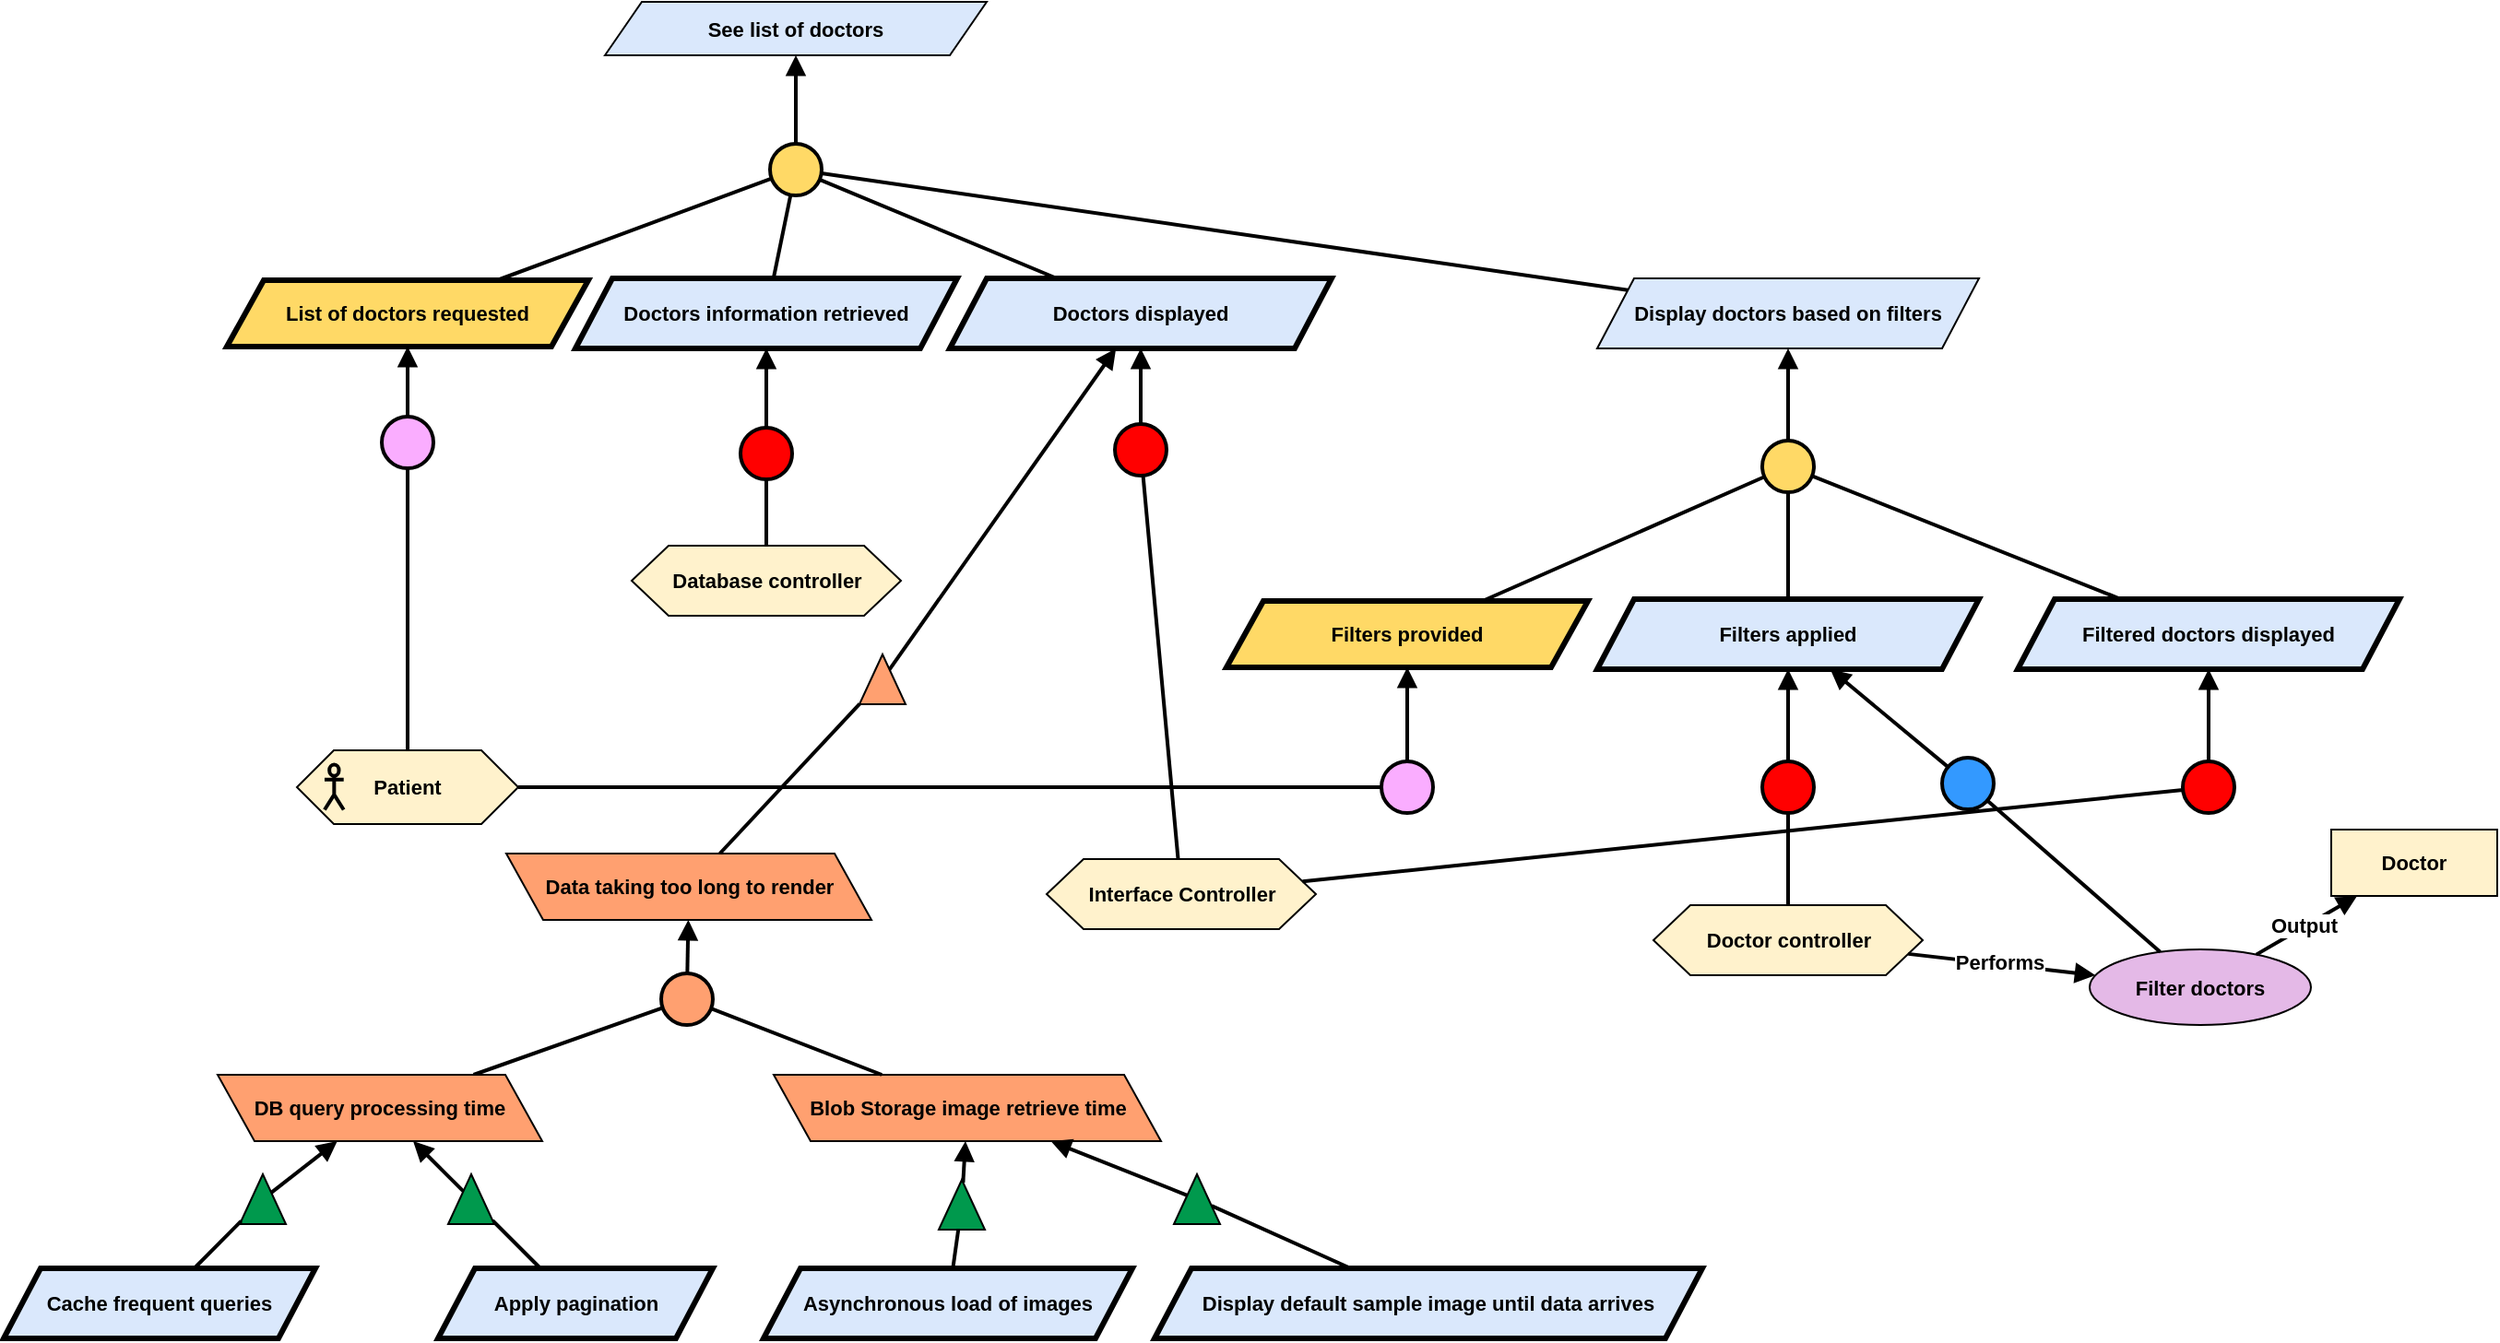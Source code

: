 <mxfile version="24.2.7" type="github">
  <diagram name="Page-1" id="ee1Z87Gk3CVDDKr3bbFb">
    <mxGraphModel dx="4634" dy="338" grid="0" gridSize="10" guides="1" tooltips="1" connect="1" arrows="1" fold="1" page="0" pageScale="1" pageWidth="827" pageHeight="1169" math="0" shadow="0">
      <root>
        <mxCell id="0" />
        <mxCell id="1" parent="0" />
        <mxCell id="4inZ2WwJJF7acPCkOvNZ-1" value="&lt;b&gt;See list of doctors&lt;/b&gt;" style="shape=parallelogram;perimeter=parallelogramPerimeter;whiteSpace=wrap;html=1;fixedSize=1;fillColor=#dae8fc;strokeColor=#000000;fontFamily=Helvetica;fontSize=11;fontColor=default;labelBackgroundColor=none;" parent="1" vertex="1">
          <mxGeometry x="-2485" y="549" width="207" height="29" as="geometry" />
        </mxCell>
        <mxCell id="ZVA24bUqgCefPZl9Vzj5-2" value="" style="ellipse;whiteSpace=wrap;html=1;aspect=fixed;fillColor=#FFD966;strokeWidth=2;" parent="1" vertex="1">
          <mxGeometry x="-2395.5" y="626" width="28" height="28" as="geometry" />
        </mxCell>
        <mxCell id="ZVA24bUqgCefPZl9Vzj5-3" value="" style="endArrow=block;html=1;rounded=0;endFill=1;strokeWidth=2;" parent="1" source="ZVA24bUqgCefPZl9Vzj5-2" target="4inZ2WwJJF7acPCkOvNZ-1" edge="1">
          <mxGeometry width="50" height="50" relative="1" as="geometry">
            <mxPoint x="-2358.005" y="734.972" as="sourcePoint" />
            <mxPoint x="-2381" y="590" as="targetPoint" />
          </mxGeometry>
        </mxCell>
        <mxCell id="ZVA24bUqgCefPZl9Vzj5-4" value="" style="endArrow=none;html=1;rounded=0;strokeWidth=2;" parent="1" source="ZVA24bUqgCefPZl9Vzj5-5" target="ZVA24bUqgCefPZl9Vzj5-2" edge="1">
          <mxGeometry width="50" height="50" relative="1" as="geometry">
            <mxPoint x="-2453" y="724" as="sourcePoint" />
            <mxPoint x="-2334" y="733" as="targetPoint" />
          </mxGeometry>
        </mxCell>
        <mxCell id="ZVA24bUqgCefPZl9Vzj5-5" value="&lt;b&gt;List of doctors requested&lt;/b&gt;" style="shape=parallelogram;perimeter=parallelogramPerimeter;whiteSpace=wrap;html=1;fixedSize=1;fillColor=#FFD966;strokeColor=#000000;strokeWidth=3;fontFamily=Helvetica;fontSize=11;fontColor=default;labelBackgroundColor=none;" parent="1" vertex="1">
          <mxGeometry x="-2690" y="700" width="196" height="36" as="geometry" />
        </mxCell>
        <mxCell id="ZVA24bUqgCefPZl9Vzj5-6" value="&lt;b&gt;Doctors displayed&lt;/b&gt;" style="shape=parallelogram;perimeter=parallelogramPerimeter;whiteSpace=wrap;html=1;fixedSize=1;fillColor=#dae8fc;strokeColor=#000000;fontFamily=Helvetica;fontSize=11;fontColor=default;labelBackgroundColor=none;strokeWidth=3;" parent="1" vertex="1">
          <mxGeometry x="-2298" y="699" width="207" height="38" as="geometry" />
        </mxCell>
        <mxCell id="ZVA24bUqgCefPZl9Vzj5-7" value="" style="endArrow=none;html=1;rounded=0;strokeWidth=2;" parent="1" source="ZVA24bUqgCefPZl9Vzj5-6" target="ZVA24bUqgCefPZl9Vzj5-2" edge="1">
          <mxGeometry width="50" height="50" relative="1" as="geometry">
            <mxPoint x="-2520" y="756" as="sourcePoint" />
            <mxPoint x="-2383" y="670" as="targetPoint" />
          </mxGeometry>
        </mxCell>
        <mxCell id="ZVA24bUqgCefPZl9Vzj5-10" value="" style="endArrow=none;html=1;rounded=0;strokeWidth=2;" parent="1" source="ZVA24bUqgCefPZl9Vzj5-41" target="ZVA24bUqgCefPZl9Vzj5-2" edge="1">
          <mxGeometry width="50" height="50" relative="1" as="geometry">
            <mxPoint x="-2059.428" y="702.57" as="sourcePoint" />
            <mxPoint x="-2367" y="676" as="targetPoint" />
          </mxGeometry>
        </mxCell>
        <mxCell id="ZVA24bUqgCefPZl9Vzj5-11" value="" style="ellipse;whiteSpace=wrap;html=1;aspect=fixed;fillColor=#FAADFF;strokeWidth=2;fontFamily=Helvetica;fontSize=11;fontColor=default;labelBackgroundColor=default;" parent="1" vertex="1">
          <mxGeometry x="-2606" y="774" width="28" height="28" as="geometry" />
        </mxCell>
        <mxCell id="ZVA24bUqgCefPZl9Vzj5-12" value="" style="endArrow=block;html=1;rounded=0;endFill=1;strokeWidth=2;strokeColor=default;align=center;verticalAlign=middle;fontFamily=Helvetica;fontSize=11;fontColor=default;labelBackgroundColor=default;" parent="1" source="ZVA24bUqgCefPZl9Vzj5-11" target="ZVA24bUqgCefPZl9Vzj5-5" edge="1">
          <mxGeometry width="50" height="50" relative="1" as="geometry">
            <mxPoint x="-2671.005" y="785.972" as="sourcePoint" />
            <mxPoint x="-2675" y="741" as="targetPoint" />
          </mxGeometry>
        </mxCell>
        <mxCell id="ZVA24bUqgCefPZl9Vzj5-13" value="" style="endArrow=none;html=1;rounded=0;strokeWidth=2;strokeColor=default;align=center;verticalAlign=middle;fontFamily=Helvetica;fontSize=11;fontColor=default;labelBackgroundColor=default;" parent="1" source="ZVA24bUqgCefPZl9Vzj5-15" target="ZVA24bUqgCefPZl9Vzj5-11" edge="1">
          <mxGeometry width="50" height="50" relative="1" as="geometry">
            <mxPoint x="-2672" y="848" as="sourcePoint" />
            <mxPoint x="-2647" y="784" as="targetPoint" />
          </mxGeometry>
        </mxCell>
        <mxCell id="ZVA24bUqgCefPZl9Vzj5-14" value="" style="group" parent="1" vertex="1" connectable="0">
          <mxGeometry x="-2652" y="955" width="120" height="40" as="geometry" />
        </mxCell>
        <mxCell id="ZVA24bUqgCefPZl9Vzj5-15" value="&lt;div&gt;&lt;b&gt;Patient&lt;/b&gt;&lt;/div&gt;" style="shape=hexagon;perimeter=hexagonPerimeter2;whiteSpace=wrap;html=1;fixedSize=1;fillColor=#FFF2CC;fontFamily=Helvetica;fontSize=11;fontColor=default;labelBackgroundColor=none;" parent="ZVA24bUqgCefPZl9Vzj5-14" vertex="1">
          <mxGeometry width="120" height="40" as="geometry" />
        </mxCell>
        <mxCell id="ZVA24bUqgCefPZl9Vzj5-16" value="" style="shape=umlActor;verticalLabelPosition=bottom;verticalAlign=top;html=1;outlineConnect=0;fillColor=none;strokeWidth=2;fontFamily=Helvetica;fontSize=11;fontColor=default;labelBackgroundColor=default;" parent="ZVA24bUqgCefPZl9Vzj5-14" vertex="1">
          <mxGeometry x="14.983" y="7.75" width="10.373" height="24.5" as="geometry" />
        </mxCell>
        <mxCell id="ZVA24bUqgCefPZl9Vzj5-17" value="" style="ellipse;whiteSpace=wrap;html=1;aspect=fixed;fillColor=#FF0000;strokeWidth=2;" parent="1" vertex="1">
          <mxGeometry x="-2411.5" y="780" width="28" height="28" as="geometry" />
        </mxCell>
        <mxCell id="ZVA24bUqgCefPZl9Vzj5-18" value="" style="endArrow=block;html=1;rounded=0;endFill=1;strokeWidth=2;" parent="1" source="ZVA24bUqgCefPZl9Vzj5-17" target="ZVA24bUqgCefPZl9Vzj5-21" edge="1">
          <mxGeometry width="50" height="50" relative="1" as="geometry">
            <mxPoint x="-2194.005" y="886.972" as="sourcePoint" />
            <mxPoint x="-2429.397" y="744" as="targetPoint" />
          </mxGeometry>
        </mxCell>
        <mxCell id="ZVA24bUqgCefPZl9Vzj5-19" value="" style="endArrow=none;html=1;rounded=0;strokeWidth=2;" parent="1" source="ZVA24bUqgCefPZl9Vzj5-20" target="ZVA24bUqgCefPZl9Vzj5-17" edge="1">
          <mxGeometry width="50" height="50" relative="1" as="geometry">
            <mxPoint x="-2189.649" y="1037.5" as="sourcePoint" />
            <mxPoint x="-2101" y="888.5" as="targetPoint" />
          </mxGeometry>
        </mxCell>
        <mxCell id="ZVA24bUqgCefPZl9Vzj5-20" value="&lt;div&gt;&lt;b&gt;Database controller&lt;/b&gt;&lt;/div&gt;" style="shape=hexagon;perimeter=hexagonPerimeter2;whiteSpace=wrap;html=1;fixedSize=1;fillColor=#FFF2CC;fontFamily=Helvetica;fontSize=11;fontColor=default;labelBackgroundColor=none;" parent="1" vertex="1">
          <mxGeometry x="-2470.5" y="844" width="146" height="38" as="geometry" />
        </mxCell>
        <mxCell id="ZVA24bUqgCefPZl9Vzj5-21" value="&lt;b&gt;Doctors information retrieved&lt;/b&gt;" style="shape=parallelogram;perimeter=parallelogramPerimeter;whiteSpace=wrap;html=1;fixedSize=1;fillColor=#dae8fc;strokeColor=#000000;fontFamily=Helvetica;fontSize=11;fontColor=default;labelBackgroundColor=none;strokeWidth=3;" parent="1" vertex="1">
          <mxGeometry x="-2501" y="699" width="207" height="38" as="geometry" />
        </mxCell>
        <mxCell id="ZVA24bUqgCefPZl9Vzj5-22" value="" style="endArrow=none;html=1;rounded=0;strokeWidth=2;" parent="1" source="ZVA24bUqgCefPZl9Vzj5-21" target="ZVA24bUqgCefPZl9Vzj5-2" edge="1">
          <mxGeometry width="50" height="50" relative="1" as="geometry">
            <mxPoint x="-2239" y="711" as="sourcePoint" />
            <mxPoint x="-2359" y="656" as="targetPoint" />
          </mxGeometry>
        </mxCell>
        <mxCell id="ZVA24bUqgCefPZl9Vzj5-23" value="" style="ellipse;whiteSpace=wrap;html=1;aspect=fixed;fillColor=#FF0000;strokeWidth=2;" parent="1" vertex="1">
          <mxGeometry x="-2208.5" y="778" width="28" height="28" as="geometry" />
        </mxCell>
        <mxCell id="ZVA24bUqgCefPZl9Vzj5-24" value="" style="endArrow=block;html=1;rounded=0;endFill=1;strokeWidth=2;" parent="1" source="ZVA24bUqgCefPZl9Vzj5-23" target="ZVA24bUqgCefPZl9Vzj5-6" edge="1">
          <mxGeometry width="50" height="50" relative="1" as="geometry">
            <mxPoint x="-1977.505" y="893.972" as="sourcePoint" />
            <mxPoint x="-2180.5" y="744" as="targetPoint" />
          </mxGeometry>
        </mxCell>
        <mxCell id="ZVA24bUqgCefPZl9Vzj5-25" value="" style="endArrow=none;html=1;rounded=0;strokeWidth=2;" parent="1" source="ZVA24bUqgCefPZl9Vzj5-26" target="ZVA24bUqgCefPZl9Vzj5-23" edge="1">
          <mxGeometry width="50" height="50" relative="1" as="geometry">
            <mxPoint x="-1973.149" y="1044.5" as="sourcePoint" />
            <mxPoint x="-1884.5" y="895.5" as="targetPoint" />
          </mxGeometry>
        </mxCell>
        <mxCell id="ZVA24bUqgCefPZl9Vzj5-26" value="&lt;div&gt;&lt;b&gt;Interface Controller&lt;/b&gt;&lt;/div&gt;" style="shape=hexagon;perimeter=hexagonPerimeter2;whiteSpace=wrap;html=1;fixedSize=1;fillColor=#FFF2CC;fontFamily=Helvetica;fontSize=11;fontColor=default;labelBackgroundColor=none;" parent="1" vertex="1">
          <mxGeometry x="-2245.5" y="1014" width="146" height="38" as="geometry" />
        </mxCell>
        <mxCell id="ZVA24bUqgCefPZl9Vzj5-34" value="&lt;b&gt;Filters provided&lt;/b&gt;" style="shape=parallelogram;perimeter=parallelogramPerimeter;whiteSpace=wrap;html=1;fixedSize=1;fillColor=#FFD966;strokeColor=#000000;strokeWidth=3;fontFamily=Helvetica;fontSize=11;fontColor=default;labelBackgroundColor=none;" parent="1" vertex="1">
          <mxGeometry x="-2148" y="874" width="196" height="36" as="geometry" />
        </mxCell>
        <mxCell id="ZVA24bUqgCefPZl9Vzj5-35" value="" style="ellipse;whiteSpace=wrap;html=1;aspect=fixed;fillColor=#FAADFF;strokeWidth=2;fontFamily=Helvetica;fontSize=11;fontColor=default;labelBackgroundColor=default;" parent="1" vertex="1">
          <mxGeometry x="-2064" y="961" width="28" height="28" as="geometry" />
        </mxCell>
        <mxCell id="ZVA24bUqgCefPZl9Vzj5-36" value="" style="endArrow=block;html=1;rounded=0;endFill=1;strokeWidth=2;strokeColor=default;align=center;verticalAlign=middle;fontFamily=Helvetica;fontSize=11;fontColor=default;labelBackgroundColor=default;" parent="1" source="ZVA24bUqgCefPZl9Vzj5-35" target="ZVA24bUqgCefPZl9Vzj5-34" edge="1">
          <mxGeometry width="50" height="50" relative="1" as="geometry">
            <mxPoint x="-2077.005" y="921.972" as="sourcePoint" />
            <mxPoint x="-2081" y="877" as="targetPoint" />
          </mxGeometry>
        </mxCell>
        <mxCell id="ZVA24bUqgCefPZl9Vzj5-37" value="" style="endArrow=none;html=1;rounded=0;strokeWidth=2;strokeColor=default;align=center;verticalAlign=middle;fontFamily=Helvetica;fontSize=11;fontColor=default;labelBackgroundColor=default;" parent="1" source="ZVA24bUqgCefPZl9Vzj5-15" target="ZVA24bUqgCefPZl9Vzj5-35" edge="1">
          <mxGeometry width="50" height="50" relative="1" as="geometry">
            <mxPoint x="-2000" y="1007" as="sourcePoint" />
            <mxPoint x="-2055" y="949" as="targetPoint" />
          </mxGeometry>
        </mxCell>
        <mxCell id="ZVA24bUqgCefPZl9Vzj5-41" value="&lt;b&gt;Display doctors based on filters&lt;/b&gt;" style="shape=parallelogram;perimeter=parallelogramPerimeter;whiteSpace=wrap;html=1;fixedSize=1;fillColor=#dae8fc;strokeColor=#000000;fontFamily=Helvetica;fontSize=11;fontColor=default;labelBackgroundColor=none;strokeWidth=1;" parent="1" vertex="1">
          <mxGeometry x="-1947" y="699" width="207" height="38" as="geometry" />
        </mxCell>
        <mxCell id="ZVA24bUqgCefPZl9Vzj5-42" value="" style="ellipse;whiteSpace=wrap;html=1;aspect=fixed;fillColor=#FFD966;strokeWidth=2;" parent="1" vertex="1">
          <mxGeometry x="-1857.5" y="787" width="28" height="28" as="geometry" />
        </mxCell>
        <mxCell id="ZVA24bUqgCefPZl9Vzj5-43" value="" style="endArrow=block;html=1;rounded=0;endFill=1;strokeWidth=2;" parent="1" source="ZVA24bUqgCefPZl9Vzj5-42" target="ZVA24bUqgCefPZl9Vzj5-41" edge="1">
          <mxGeometry width="50" height="50" relative="1" as="geometry">
            <mxPoint x="-2029.005" y="753.972" as="sourcePoint" />
            <mxPoint x="-2033" y="709" as="targetPoint" />
          </mxGeometry>
        </mxCell>
        <mxCell id="ZVA24bUqgCefPZl9Vzj5-44" value="" style="endArrow=none;html=1;rounded=0;strokeWidth=2;" parent="1" source="ZVA24bUqgCefPZl9Vzj5-34" target="ZVA24bUqgCefPZl9Vzj5-42" edge="1">
          <mxGeometry width="50" height="50" relative="1" as="geometry">
            <mxPoint x="-2030" y="811" as="sourcePoint" />
            <mxPoint x="-2005" y="752" as="targetPoint" />
          </mxGeometry>
        </mxCell>
        <mxCell id="ZVA24bUqgCefPZl9Vzj5-45" value="&lt;b&gt;Filters applied&lt;/b&gt;" style="shape=parallelogram;perimeter=parallelogramPerimeter;whiteSpace=wrap;html=1;fixedSize=1;fillColor=#dae8fc;strokeColor=#000000;fontFamily=Helvetica;fontSize=11;fontColor=default;labelBackgroundColor=none;strokeWidth=3;" parent="1" vertex="1">
          <mxGeometry x="-1947" y="873" width="207" height="38" as="geometry" />
        </mxCell>
        <mxCell id="ZVA24bUqgCefPZl9Vzj5-46" value="" style="endArrow=none;html=1;rounded=0;strokeWidth=2;" parent="1" source="ZVA24bUqgCefPZl9Vzj5-45" target="ZVA24bUqgCefPZl9Vzj5-42" edge="1">
          <mxGeometry width="50" height="50" relative="1" as="geometry">
            <mxPoint x="-1987" y="853" as="sourcePoint" />
            <mxPoint x="-1976" y="800" as="targetPoint" />
          </mxGeometry>
        </mxCell>
        <mxCell id="ZVA24bUqgCefPZl9Vzj5-47" value="" style="ellipse;whiteSpace=wrap;html=1;aspect=fixed;fillColor=#FF0000;strokeWidth=2;" parent="1" vertex="1">
          <mxGeometry x="-1857.5" y="961" width="28" height="28" as="geometry" />
        </mxCell>
        <mxCell id="ZVA24bUqgCefPZl9Vzj5-48" value="" style="endArrow=block;html=1;rounded=0;endFill=1;strokeWidth=2;" parent="1" source="ZVA24bUqgCefPZl9Vzj5-47" target="ZVA24bUqgCefPZl9Vzj5-45" edge="1">
          <mxGeometry width="50" height="50" relative="1" as="geometry">
            <mxPoint x="-1581.005" y="1049.972" as="sourcePoint" />
            <mxPoint x="-1797.5" y="894" as="targetPoint" />
          </mxGeometry>
        </mxCell>
        <mxCell id="ZVA24bUqgCefPZl9Vzj5-49" value="" style="endArrow=none;html=1;rounded=0;strokeWidth=2;" parent="1" source="ZVA24bUqgCefPZl9Vzj5-50" target="ZVA24bUqgCefPZl9Vzj5-47" edge="1">
          <mxGeometry width="50" height="50" relative="1" as="geometry">
            <mxPoint x="-1576.649" y="1200.5" as="sourcePoint" />
            <mxPoint x="-1488" y="1051.5" as="targetPoint" />
          </mxGeometry>
        </mxCell>
        <mxCell id="ZVA24bUqgCefPZl9Vzj5-50" value="&lt;div&gt;&lt;b&gt;Doctor controller&lt;/b&gt;&lt;/div&gt;" style="shape=hexagon;perimeter=hexagonPerimeter2;whiteSpace=wrap;html=1;fixedSize=1;fillColor=#FFF2CC;fontFamily=Helvetica;fontSize=11;fontColor=default;labelBackgroundColor=none;" parent="1" vertex="1">
          <mxGeometry x="-1916.5" y="1039" width="146" height="38" as="geometry" />
        </mxCell>
        <mxCell id="ZVA24bUqgCefPZl9Vzj5-51" value="" style="ellipse;whiteSpace=wrap;html=1;aspect=fixed;fillColor=#FF0000;strokeWidth=2;" parent="1" vertex="1">
          <mxGeometry x="-1629.5" y="961" width="28" height="28" as="geometry" />
        </mxCell>
        <mxCell id="ZVA24bUqgCefPZl9Vzj5-52" value="" style="endArrow=block;html=1;rounded=0;endFill=1;strokeWidth=2;" parent="1" source="ZVA24bUqgCefPZl9Vzj5-51" target="ZVA24bUqgCefPZl9Vzj5-55" edge="1">
          <mxGeometry width="50" height="50" relative="1" as="geometry">
            <mxPoint x="-1328.005" y="1076.972" as="sourcePoint" />
            <mxPoint x="-1544.5" y="921" as="targetPoint" />
          </mxGeometry>
        </mxCell>
        <mxCell id="ZVA24bUqgCefPZl9Vzj5-53" value="" style="endArrow=none;html=1;rounded=0;strokeWidth=2;" parent="1" source="ZVA24bUqgCefPZl9Vzj5-26" target="ZVA24bUqgCefPZl9Vzj5-51" edge="1">
          <mxGeometry width="50" height="50" relative="1" as="geometry">
            <mxPoint x="-2128.898" y="1047.072" as="sourcePoint" />
            <mxPoint x="-1235" y="1078.5" as="targetPoint" />
          </mxGeometry>
        </mxCell>
        <mxCell id="ZVA24bUqgCefPZl9Vzj5-55" value="&lt;b&gt;Filtered doctors displayed&lt;/b&gt;" style="shape=parallelogram;perimeter=parallelogramPerimeter;whiteSpace=wrap;html=1;fixedSize=1;fillColor=#dae8fc;strokeColor=#000000;fontFamily=Helvetica;fontSize=11;fontColor=default;labelBackgroundColor=none;strokeWidth=3;" parent="1" vertex="1">
          <mxGeometry x="-1719" y="873" width="207" height="38" as="geometry" />
        </mxCell>
        <mxCell id="ZVA24bUqgCefPZl9Vzj5-56" value="" style="endArrow=none;html=1;rounded=0;strokeWidth=2;" parent="1" source="ZVA24bUqgCefPZl9Vzj5-55" target="ZVA24bUqgCefPZl9Vzj5-42" edge="1">
          <mxGeometry width="50" height="50" relative="1" as="geometry">
            <mxPoint x="-1761" y="828" as="sourcePoint" />
            <mxPoint x="-1898" y="768" as="targetPoint" />
          </mxGeometry>
        </mxCell>
        <mxCell id="ZVA24bUqgCefPZl9Vzj5-58" value="Data taking too long to render" style="shape=parallelogram;perimeter=parallelogramPerimeter;whiteSpace=wrap;html=1;fixedSize=1;fillColor=#FFA070;fontStyle=1;fontFamily=Helvetica;fontSize=11;fontColor=default;labelBackgroundColor=none;flipH=1;flipV=0;" parent="1" vertex="1">
          <mxGeometry x="-2538.5" y="1011" width="198" height="36" as="geometry" />
        </mxCell>
        <mxCell id="ZVA24bUqgCefPZl9Vzj5-59" value="" style="endArrow=block;html=1;rounded=0;endFill=1;strokeWidth=2;" parent="1" source="ZVA24bUqgCefPZl9Vzj5-61" target="ZVA24bUqgCefPZl9Vzj5-6" edge="1">
          <mxGeometry width="50" height="50" relative="1" as="geometry">
            <mxPoint x="-1490.5" y="789" as="sourcePoint" />
            <mxPoint x="-1578.5" y="787" as="targetPoint" />
          </mxGeometry>
        </mxCell>
        <mxCell id="ZVA24bUqgCefPZl9Vzj5-60" value="" style="endArrow=none;html=1;rounded=0;strokeWidth=2;" parent="1" source="ZVA24bUqgCefPZl9Vzj5-58" target="ZVA24bUqgCefPZl9Vzj5-61" edge="1">
          <mxGeometry width="50" height="50" relative="1" as="geometry">
            <mxPoint x="-1578.5" y="870" as="sourcePoint" />
            <mxPoint x="-1500.256" y="823.998" as="targetPoint" />
          </mxGeometry>
        </mxCell>
        <mxCell id="ZVA24bUqgCefPZl9Vzj5-61" value="" style="triangle;whiteSpace=wrap;html=1;rotation=-90;fillColor=#FFA070;" parent="1" vertex="1">
          <mxGeometry x="-2348" y="904" width="27" height="25" as="geometry" />
        </mxCell>
        <mxCell id="ZVA24bUqgCefPZl9Vzj5-62" value="" style="ellipse;whiteSpace=wrap;html=1;aspect=fixed;fillColor=#FFA070;strokeWidth=2;" parent="1" vertex="1">
          <mxGeometry x="-2454.5" y="1076" width="28" height="28" as="geometry" />
        </mxCell>
        <mxCell id="ZVA24bUqgCefPZl9Vzj5-63" value="" style="endArrow=none;html=1;rounded=0;strokeWidth=2;" parent="1" source="ZVA24bUqgCefPZl9Vzj5-64" target="ZVA24bUqgCefPZl9Vzj5-62" edge="1">
          <mxGeometry width="50" height="50" relative="1" as="geometry">
            <mxPoint x="-2519" y="1194" as="sourcePoint" />
            <mxPoint x="-2494" y="1130" as="targetPoint" />
          </mxGeometry>
        </mxCell>
        <mxCell id="ZVA24bUqgCefPZl9Vzj5-64" value="DB query processing time" style="shape=parallelogram;perimeter=parallelogramPerimeter;whiteSpace=wrap;html=1;fixedSize=1;fillColor=#FFA070;fontStyle=1;fontFamily=Helvetica;fontSize=11;fontColor=default;labelBackgroundColor=none;flipH=1;flipV=0;" parent="1" vertex="1">
          <mxGeometry x="-2695" y="1131" width="176" height="36" as="geometry" />
        </mxCell>
        <mxCell id="ZVA24bUqgCefPZl9Vzj5-65" value="Blob Storage image retrieve time" style="shape=parallelogram;perimeter=parallelogramPerimeter;whiteSpace=wrap;html=1;fixedSize=1;fillColor=#FFA070;fontStyle=1;fontFamily=Helvetica;fontSize=11;fontColor=default;labelBackgroundColor=none;flipH=1;flipV=0;" parent="1" vertex="1">
          <mxGeometry x="-2393.5" y="1131" width="210" height="36" as="geometry" />
        </mxCell>
        <mxCell id="ZVA24bUqgCefPZl9Vzj5-66" value="" style="endArrow=none;html=1;rounded=0;strokeWidth=2;" parent="1" source="ZVA24bUqgCefPZl9Vzj5-65" target="ZVA24bUqgCefPZl9Vzj5-62" edge="1">
          <mxGeometry width="50" height="50" relative="1" as="geometry">
            <mxPoint x="-2600" y="1166" as="sourcePoint" />
            <mxPoint x="-2511" y="1124" as="targetPoint" />
          </mxGeometry>
        </mxCell>
        <mxCell id="ZVA24bUqgCefPZl9Vzj5-67" value="" style="endArrow=block;html=1;rounded=0;endFill=1;strokeWidth=2;" parent="1" source="ZVA24bUqgCefPZl9Vzj5-62" target="ZVA24bUqgCefPZl9Vzj5-58" edge="1">
          <mxGeometry width="50" height="50" relative="1" as="geometry">
            <mxPoint x="-2461.5" y="1106.5" as="sourcePoint" />
            <mxPoint x="-2596.5" y="1090.5" as="targetPoint" />
          </mxGeometry>
        </mxCell>
        <mxCell id="ZVA24bUqgCefPZl9Vzj5-68" value="&lt;b&gt;Filter doctors&lt;/b&gt;" style="ellipse;whiteSpace=wrap;html=1;fillColor=#E4B9E7;strokeColor=#000000;fontFamily=Helvetica;fontSize=11;fontColor=default;labelBackgroundColor=none;" parent="1" vertex="1">
          <mxGeometry x="-1680" y="1063" width="120" height="41" as="geometry" />
        </mxCell>
        <mxCell id="ZVA24bUqgCefPZl9Vzj5-69" value="" style="endArrow=block;html=1;rounded=0;endFill=1;strokeWidth=2;" parent="1" source="ZVA24bUqgCefPZl9Vzj5-50" target="ZVA24bUqgCefPZl9Vzj5-68" edge="1">
          <mxGeometry width="50" height="50" relative="1" as="geometry">
            <mxPoint x="-1897" y="1172" as="sourcePoint" />
            <mxPoint x="-1625" y="1133" as="targetPoint" />
          </mxGeometry>
        </mxCell>
        <mxCell id="ZVA24bUqgCefPZl9Vzj5-70" value="&lt;b&gt;Performs&lt;/b&gt;" style="edgeLabel;html=1;align=center;verticalAlign=middle;resizable=0;points=[];" parent="ZVA24bUqgCefPZl9Vzj5-69" vertex="1" connectable="0">
          <mxGeometry x="-0.044" y="1" relative="1" as="geometry">
            <mxPoint as="offset" />
          </mxGeometry>
        </mxCell>
        <mxCell id="ZVA24bUqgCefPZl9Vzj5-71" value="&lt;b&gt;Doctor&lt;/b&gt;" style="rounded=0;whiteSpace=wrap;html=1;fillColor=#FFF2CC;fontFamily=Helvetica;fontSize=11;fontColor=default;labelBackgroundColor=none;" parent="1" vertex="1">
          <mxGeometry x="-1549" y="998" width="90" height="36" as="geometry" />
        </mxCell>
        <mxCell id="ZVA24bUqgCefPZl9Vzj5-72" value="" style="endArrow=block;html=1;rounded=0;endFill=1;strokeWidth=2;" parent="1" source="ZVA24bUqgCefPZl9Vzj5-68" target="ZVA24bUqgCefPZl9Vzj5-71" edge="1">
          <mxGeometry width="50" height="50" relative="1" as="geometry">
            <mxPoint x="-1492" y="1145" as="sourcePoint" />
            <mxPoint x="-1424" y="1066" as="targetPoint" />
          </mxGeometry>
        </mxCell>
        <mxCell id="ZVA24bUqgCefPZl9Vzj5-73" value="&lt;b&gt;Output&lt;/b&gt;" style="edgeLabel;html=1;align=center;verticalAlign=middle;resizable=0;points=[];" parent="ZVA24bUqgCefPZl9Vzj5-72" vertex="1" connectable="0">
          <mxGeometry x="-0.044" y="1" relative="1" as="geometry">
            <mxPoint as="offset" />
          </mxGeometry>
        </mxCell>
        <mxCell id="ZVA24bUqgCefPZl9Vzj5-74" value="" style="ellipse;whiteSpace=wrap;html=1;aspect=fixed;fillColor=#3399FF;strokeWidth=2;" parent="1" vertex="1">
          <mxGeometry x="-1760" y="959" width="28" height="28" as="geometry" />
        </mxCell>
        <mxCell id="ZVA24bUqgCefPZl9Vzj5-75" value="" style="endArrow=block;html=1;rounded=0;endFill=1;strokeWidth=2;" parent="1" source="ZVA24bUqgCefPZl9Vzj5-74" target="ZVA24bUqgCefPZl9Vzj5-45" edge="1">
          <mxGeometry width="50" height="50" relative="1" as="geometry">
            <mxPoint x="-2000.005" y="1013.972" as="sourcePoint" />
            <mxPoint x="-1738" y="947" as="targetPoint" />
          </mxGeometry>
        </mxCell>
        <mxCell id="ZVA24bUqgCefPZl9Vzj5-76" value="" style="endArrow=none;html=1;rounded=0;strokeWidth=2;" parent="1" source="ZVA24bUqgCefPZl9Vzj5-68" target="ZVA24bUqgCefPZl9Vzj5-74" edge="1">
          <mxGeometry width="50" height="50" relative="1" as="geometry">
            <mxPoint x="-2001" y="1076" as="sourcePoint" />
            <mxPoint x="-1976" y="1012" as="targetPoint" />
          </mxGeometry>
        </mxCell>
        <mxCell id="ZVA24bUqgCefPZl9Vzj5-82" value="" style="endArrow=block;html=1;rounded=0;endFill=1;strokeWidth=2;" parent="1" source="ZVA24bUqgCefPZl9Vzj5-84" target="ZVA24bUqgCefPZl9Vzj5-64" edge="1">
          <mxGeometry width="50" height="50" relative="1" as="geometry">
            <mxPoint x="-2491.5" y="1203" as="sourcePoint" />
            <mxPoint x="-2579.5" y="1201" as="targetPoint" />
          </mxGeometry>
        </mxCell>
        <mxCell id="ZVA24bUqgCefPZl9Vzj5-83" value="" style="endArrow=none;html=1;rounded=0;strokeWidth=2;" parent="1" source="ZVA24bUqgCefPZl9Vzj5-85" target="ZVA24bUqgCefPZl9Vzj5-84" edge="1">
          <mxGeometry width="50" height="50" relative="1" as="geometry">
            <mxPoint x="-2579.5" y="1284" as="sourcePoint" />
            <mxPoint x="-2501.256" y="1237.998" as="targetPoint" />
          </mxGeometry>
        </mxCell>
        <mxCell id="ZVA24bUqgCefPZl9Vzj5-84" value="" style="triangle;whiteSpace=wrap;html=1;rotation=-90;fillColor=#00994D;" parent="1" vertex="1">
          <mxGeometry x="-2571" y="1186" width="27" height="25" as="geometry" />
        </mxCell>
        <mxCell id="ZVA24bUqgCefPZl9Vzj5-85" value="&lt;b&gt;Apply pagination&lt;/b&gt;" style="shape=parallelogram;perimeter=parallelogramPerimeter;whiteSpace=wrap;html=1;fixedSize=1;fillColor=#dae8fc;strokeColor=#000000;fontFamily=Helvetica;fontSize=11;fontColor=default;labelBackgroundColor=none;strokeWidth=3;" parent="1" vertex="1">
          <mxGeometry x="-2575.5" y="1236" width="149" height="38" as="geometry" />
        </mxCell>
        <mxCell id="ZVA24bUqgCefPZl9Vzj5-86" value="&lt;b&gt;Cache frequent queries&lt;/b&gt;" style="shape=parallelogram;perimeter=parallelogramPerimeter;whiteSpace=wrap;html=1;fixedSize=1;fillColor=#dae8fc;strokeColor=#000000;fontFamily=Helvetica;fontSize=11;fontColor=default;labelBackgroundColor=none;strokeWidth=3;" parent="1" vertex="1">
          <mxGeometry x="-2811" y="1236" width="169" height="38" as="geometry" />
        </mxCell>
        <mxCell id="ZVA24bUqgCefPZl9Vzj5-87" value="" style="endArrow=block;html=1;rounded=0;endFill=1;strokeWidth=2;" parent="1" source="ZVA24bUqgCefPZl9Vzj5-88" target="ZVA24bUqgCefPZl9Vzj5-64" edge="1">
          <mxGeometry width="50" height="50" relative="1" as="geometry">
            <mxPoint x="-2611.5" y="1221" as="sourcePoint" />
            <mxPoint x="-2682" y="1185" as="targetPoint" />
          </mxGeometry>
        </mxCell>
        <mxCell id="ZVA24bUqgCefPZl9Vzj5-88" value="" style="triangle;whiteSpace=wrap;html=1;rotation=-90;fillColor=#00994D;" parent="1" vertex="1">
          <mxGeometry x="-2684" y="1186" width="27" height="25" as="geometry" />
        </mxCell>
        <mxCell id="ZVA24bUqgCefPZl9Vzj5-89" value="" style="endArrow=none;html=1;rounded=0;strokeWidth=2;" parent="1" source="ZVA24bUqgCefPZl9Vzj5-86" target="ZVA24bUqgCefPZl9Vzj5-88" edge="1">
          <mxGeometry width="50" height="50" relative="1" as="geometry">
            <mxPoint x="-2663" y="1286" as="sourcePoint" />
            <mxPoint x="-2678" y="1247" as="targetPoint" />
          </mxGeometry>
        </mxCell>
        <mxCell id="ZVA24bUqgCefPZl9Vzj5-93" value="" style="endArrow=block;html=1;rounded=0;endFill=1;strokeWidth=2;" parent="1" source="ZVA24bUqgCefPZl9Vzj5-95" target="ZVA24bUqgCefPZl9Vzj5-65" edge="1">
          <mxGeometry width="50" height="50" relative="1" as="geometry">
            <mxPoint x="-2327" y="1224" as="sourcePoint" />
            <mxPoint x="-2394.5" y="1188" as="targetPoint" />
          </mxGeometry>
        </mxCell>
        <mxCell id="ZVA24bUqgCefPZl9Vzj5-94" value="" style="endArrow=none;html=1;rounded=0;strokeWidth=2;" parent="1" source="ZVA24bUqgCefPZl9Vzj5-97" target="ZVA24bUqgCefPZl9Vzj5-95" edge="1">
          <mxGeometry width="50" height="50" relative="1" as="geometry">
            <mxPoint x="-2394.5" y="1285" as="sourcePoint" />
            <mxPoint x="-2336.756" y="1258.998" as="targetPoint" />
          </mxGeometry>
        </mxCell>
        <mxCell id="ZVA24bUqgCefPZl9Vzj5-95" value="" style="triangle;whiteSpace=wrap;html=1;rotation=-90;fillColor=#00994D;" parent="1" vertex="1">
          <mxGeometry x="-2305" y="1189" width="27" height="25" as="geometry" />
        </mxCell>
        <mxCell id="ZVA24bUqgCefPZl9Vzj5-97" value="&lt;b&gt;Asynchronous load of images&lt;/b&gt;" style="shape=parallelogram;perimeter=parallelogramPerimeter;whiteSpace=wrap;html=1;fixedSize=1;fillColor=#dae8fc;strokeColor=#000000;fontFamily=Helvetica;fontSize=11;fontColor=default;labelBackgroundColor=none;strokeWidth=3;" parent="1" vertex="1">
          <mxGeometry x="-2399" y="1236" width="200" height="38" as="geometry" />
        </mxCell>
        <mxCell id="ZVA24bUqgCefPZl9Vzj5-98" value="&lt;b&gt;Display default sample image until data arrives&lt;/b&gt;" style="shape=parallelogram;perimeter=parallelogramPerimeter;whiteSpace=wrap;html=1;fixedSize=1;fillColor=#dae8fc;strokeColor=#000000;fontFamily=Helvetica;fontSize=11;fontColor=default;labelBackgroundColor=none;strokeWidth=3;" parent="1" vertex="1">
          <mxGeometry x="-2187" y="1236" width="297" height="38" as="geometry" />
        </mxCell>
        <mxCell id="ZVA24bUqgCefPZl9Vzj5-104" value="" style="endArrow=block;html=1;rounded=0;endFill=1;strokeWidth=2;" parent="1" source="ZVA24bUqgCefPZl9Vzj5-106" target="ZVA24bUqgCefPZl9Vzj5-65" edge="1">
          <mxGeometry width="50" height="50" relative="1" as="geometry">
            <mxPoint x="-2221.5" y="1219" as="sourcePoint" />
            <mxPoint x="-2177.5" y="1162" as="targetPoint" />
          </mxGeometry>
        </mxCell>
        <mxCell id="ZVA24bUqgCefPZl9Vzj5-105" value="" style="endArrow=none;html=1;rounded=0;strokeWidth=2;" parent="1" source="ZVA24bUqgCefPZl9Vzj5-98" target="ZVA24bUqgCefPZl9Vzj5-106" edge="1">
          <mxGeometry width="50" height="50" relative="1" as="geometry">
            <mxPoint x="-2140.5" y="1262" as="sourcePoint" />
            <mxPoint x="-2231.256" y="1253.998" as="targetPoint" />
          </mxGeometry>
        </mxCell>
        <mxCell id="ZVA24bUqgCefPZl9Vzj5-106" value="" style="triangle;whiteSpace=wrap;html=1;rotation=-90;fillColor=#00994D;" parent="1" vertex="1">
          <mxGeometry x="-2177.5" y="1186" width="27" height="25" as="geometry" />
        </mxCell>
      </root>
    </mxGraphModel>
  </diagram>
</mxfile>
